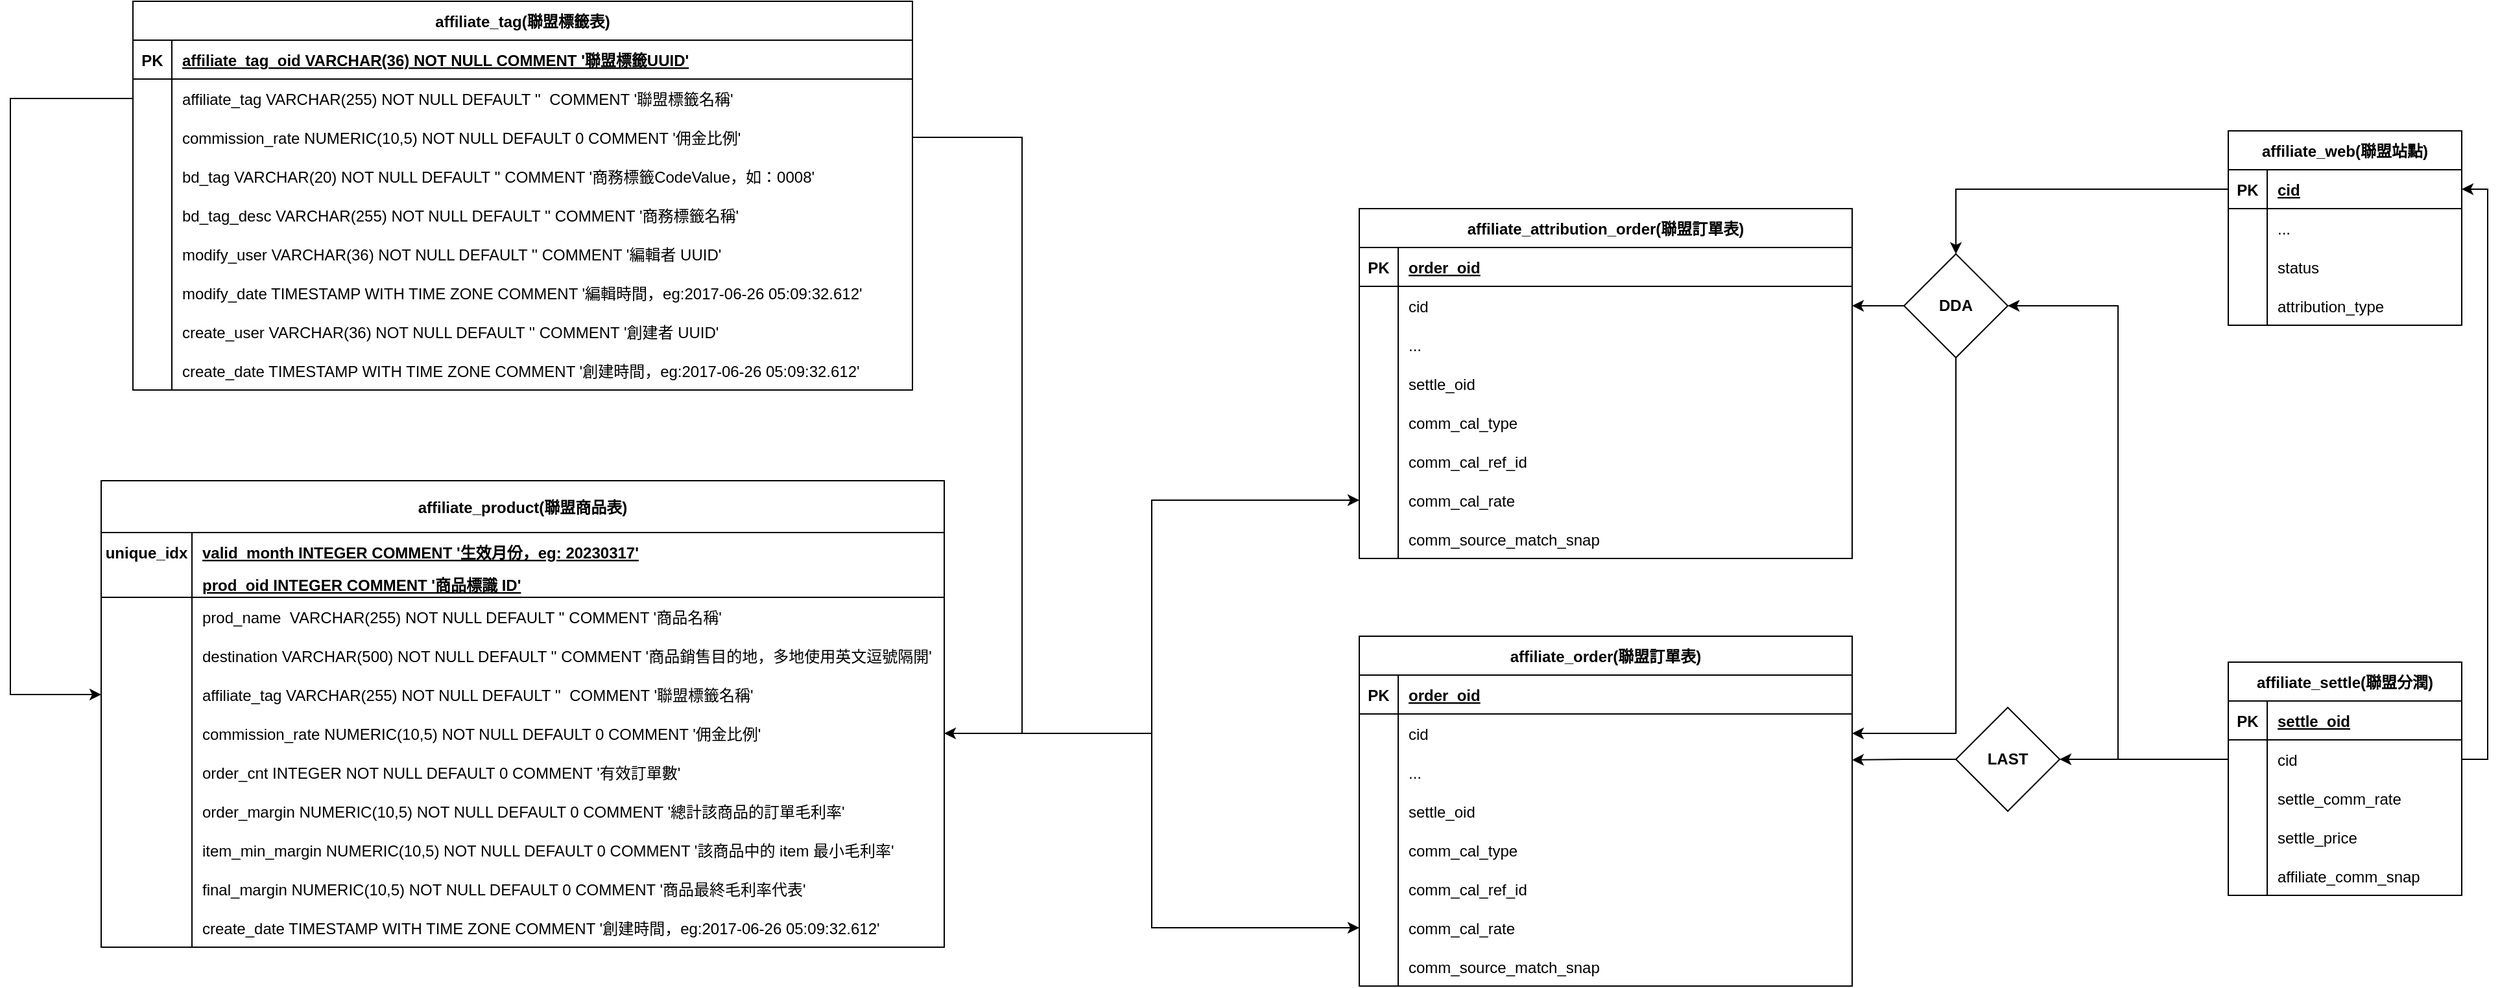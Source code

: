 <mxfile version="20.8.16" type="github">
  <diagram id="R2lEEEUBdFMjLlhIrx00" name="Page-1">
    <mxGraphModel dx="1717" dy="2480" grid="1" gridSize="10" guides="1" tooltips="1" connect="1" arrows="1" fold="1" page="1" pageScale="1" pageWidth="850" pageHeight="1100" math="0" shadow="0" extFonts="Permanent Marker^https://fonts.googleapis.com/css?family=Permanent+Marker">
      <root>
        <mxCell id="0" />
        <mxCell id="1" parent="0" />
        <mxCell id="WJ0qPZ8VlOcd7IL-W5qs-34" value="affiliate_tag(聯盟標籤表)" style="shape=table;startSize=30;container=1;collapsible=1;childLayout=tableLayout;fixedRows=1;rowLines=0;fontStyle=1;align=center;resizeLast=1;" vertex="1" parent="1">
          <mxGeometry x="1044.5" y="-1010" width="601" height="300" as="geometry" />
        </mxCell>
        <mxCell id="WJ0qPZ8VlOcd7IL-W5qs-35" value="" style="shape=tableRow;horizontal=0;startSize=0;swimlaneHead=0;swimlaneBody=0;fillColor=none;collapsible=0;dropTarget=0;points=[[0,0.5],[1,0.5]];portConstraint=eastwest;top=0;left=0;right=0;bottom=1;" vertex="1" parent="WJ0qPZ8VlOcd7IL-W5qs-34">
          <mxGeometry y="30" width="601" height="30" as="geometry" />
        </mxCell>
        <mxCell id="WJ0qPZ8VlOcd7IL-W5qs-36" value="PK" style="shape=partialRectangle;connectable=0;fillColor=none;top=0;left=0;bottom=0;right=0;fontStyle=1;overflow=hidden;" vertex="1" parent="WJ0qPZ8VlOcd7IL-W5qs-35">
          <mxGeometry width="30" height="30" as="geometry">
            <mxRectangle width="30" height="30" as="alternateBounds" />
          </mxGeometry>
        </mxCell>
        <mxCell id="WJ0qPZ8VlOcd7IL-W5qs-37" value="affiliate_tag_oid VARCHAR(36) NOT NULL COMMENT &#39;聯盟標籤UUID&#39;" style="shape=partialRectangle;connectable=0;fillColor=none;top=0;left=0;bottom=0;right=0;align=left;spacingLeft=6;fontStyle=5;overflow=hidden;" vertex="1" parent="WJ0qPZ8VlOcd7IL-W5qs-35">
          <mxGeometry x="30" width="571" height="30" as="geometry">
            <mxRectangle width="571" height="30" as="alternateBounds" />
          </mxGeometry>
        </mxCell>
        <mxCell id="WJ0qPZ8VlOcd7IL-W5qs-38" value="" style="shape=tableRow;horizontal=0;startSize=0;swimlaneHead=0;swimlaneBody=0;fillColor=none;collapsible=0;dropTarget=0;points=[[0,0.5],[1,0.5]];portConstraint=eastwest;top=0;left=0;right=0;bottom=0;" vertex="1" parent="WJ0qPZ8VlOcd7IL-W5qs-34">
          <mxGeometry y="60" width="601" height="30" as="geometry" />
        </mxCell>
        <mxCell id="WJ0qPZ8VlOcd7IL-W5qs-39" value="" style="shape=partialRectangle;connectable=0;fillColor=none;top=0;left=0;bottom=0;right=0;editable=1;overflow=hidden;" vertex="1" parent="WJ0qPZ8VlOcd7IL-W5qs-38">
          <mxGeometry width="30" height="30" as="geometry">
            <mxRectangle width="30" height="30" as="alternateBounds" />
          </mxGeometry>
        </mxCell>
        <mxCell id="WJ0qPZ8VlOcd7IL-W5qs-40" value="affiliate_tag VARCHAR(255) NOT NULL DEFAULT &#39;&#39;  COMMENT &#39;聯盟標籤名稱&#39;" style="shape=partialRectangle;connectable=0;fillColor=none;top=0;left=0;bottom=0;right=0;align=left;spacingLeft=6;overflow=hidden;" vertex="1" parent="WJ0qPZ8VlOcd7IL-W5qs-38">
          <mxGeometry x="30" width="571" height="30" as="geometry">
            <mxRectangle width="571" height="30" as="alternateBounds" />
          </mxGeometry>
        </mxCell>
        <mxCell id="WJ0qPZ8VlOcd7IL-W5qs-57" value="" style="shape=tableRow;horizontal=0;startSize=0;swimlaneHead=0;swimlaneBody=0;fillColor=none;collapsible=0;dropTarget=0;points=[[0,0.5],[1,0.5]];portConstraint=eastwest;top=0;left=0;right=0;bottom=0;" vertex="1" parent="WJ0qPZ8VlOcd7IL-W5qs-34">
          <mxGeometry y="90" width="601" height="30" as="geometry" />
        </mxCell>
        <mxCell id="WJ0qPZ8VlOcd7IL-W5qs-58" value="" style="shape=partialRectangle;connectable=0;fillColor=none;top=0;left=0;bottom=0;right=0;editable=1;overflow=hidden;" vertex="1" parent="WJ0qPZ8VlOcd7IL-W5qs-57">
          <mxGeometry width="30" height="30" as="geometry">
            <mxRectangle width="30" height="30" as="alternateBounds" />
          </mxGeometry>
        </mxCell>
        <mxCell id="WJ0qPZ8VlOcd7IL-W5qs-59" value="commission_rate NUMERIC(10,5) NOT NULL DEFAULT 0 COMMENT &#39;佣金比例&#39;" style="shape=partialRectangle;connectable=0;fillColor=none;top=0;left=0;bottom=0;right=0;align=left;spacingLeft=6;overflow=hidden;" vertex="1" parent="WJ0qPZ8VlOcd7IL-W5qs-57">
          <mxGeometry x="30" width="571" height="30" as="geometry">
            <mxRectangle width="571" height="30" as="alternateBounds" />
          </mxGeometry>
        </mxCell>
        <mxCell id="WJ0qPZ8VlOcd7IL-W5qs-41" value="" style="shape=tableRow;horizontal=0;startSize=0;swimlaneHead=0;swimlaneBody=0;fillColor=none;collapsible=0;dropTarget=0;points=[[0,0.5],[1,0.5]];portConstraint=eastwest;top=0;left=0;right=0;bottom=0;" vertex="1" parent="WJ0qPZ8VlOcd7IL-W5qs-34">
          <mxGeometry y="120" width="601" height="30" as="geometry" />
        </mxCell>
        <mxCell id="WJ0qPZ8VlOcd7IL-W5qs-42" value="" style="shape=partialRectangle;connectable=0;fillColor=none;top=0;left=0;bottom=0;right=0;editable=1;overflow=hidden;" vertex="1" parent="WJ0qPZ8VlOcd7IL-W5qs-41">
          <mxGeometry width="30" height="30" as="geometry">
            <mxRectangle width="30" height="30" as="alternateBounds" />
          </mxGeometry>
        </mxCell>
        <mxCell id="WJ0qPZ8VlOcd7IL-W5qs-43" value="bd_tag VARCHAR(20) NOT NULL DEFAULT &#39;&#39; COMMENT &#39;商務標籤CodeValue，如：0008&#39;" style="shape=partialRectangle;connectable=0;fillColor=none;top=0;left=0;bottom=0;right=0;align=left;spacingLeft=6;overflow=hidden;" vertex="1" parent="WJ0qPZ8VlOcd7IL-W5qs-41">
          <mxGeometry x="30" width="571" height="30" as="geometry">
            <mxRectangle width="571" height="30" as="alternateBounds" />
          </mxGeometry>
        </mxCell>
        <mxCell id="WJ0qPZ8VlOcd7IL-W5qs-54" value="" style="shape=tableRow;horizontal=0;startSize=0;swimlaneHead=0;swimlaneBody=0;fillColor=none;collapsible=0;dropTarget=0;points=[[0,0.5],[1,0.5]];portConstraint=eastwest;top=0;left=0;right=0;bottom=0;" vertex="1" parent="WJ0qPZ8VlOcd7IL-W5qs-34">
          <mxGeometry y="150" width="601" height="30" as="geometry" />
        </mxCell>
        <mxCell id="WJ0qPZ8VlOcd7IL-W5qs-55" value="" style="shape=partialRectangle;connectable=0;fillColor=none;top=0;left=0;bottom=0;right=0;editable=1;overflow=hidden;" vertex="1" parent="WJ0qPZ8VlOcd7IL-W5qs-54">
          <mxGeometry width="30" height="30" as="geometry">
            <mxRectangle width="30" height="30" as="alternateBounds" />
          </mxGeometry>
        </mxCell>
        <mxCell id="WJ0qPZ8VlOcd7IL-W5qs-56" value="bd_tag_desc VARCHAR(255) NOT NULL DEFAULT &#39;&#39; COMMENT &#39;商務標籤名稱&#39;" style="shape=partialRectangle;connectable=0;fillColor=none;top=0;left=0;bottom=0;right=0;align=left;spacingLeft=6;overflow=hidden;" vertex="1" parent="WJ0qPZ8VlOcd7IL-W5qs-54">
          <mxGeometry x="30" width="571" height="30" as="geometry">
            <mxRectangle width="571" height="30" as="alternateBounds" />
          </mxGeometry>
        </mxCell>
        <mxCell id="WJ0qPZ8VlOcd7IL-W5qs-60" value="" style="shape=tableRow;horizontal=0;startSize=0;swimlaneHead=0;swimlaneBody=0;fillColor=none;collapsible=0;dropTarget=0;points=[[0,0.5],[1,0.5]];portConstraint=eastwest;top=0;left=0;right=0;bottom=0;" vertex="1" parent="WJ0qPZ8VlOcd7IL-W5qs-34">
          <mxGeometry y="180" width="601" height="30" as="geometry" />
        </mxCell>
        <mxCell id="WJ0qPZ8VlOcd7IL-W5qs-61" value="" style="shape=partialRectangle;connectable=0;fillColor=none;top=0;left=0;bottom=0;right=0;editable=1;overflow=hidden;" vertex="1" parent="WJ0qPZ8VlOcd7IL-W5qs-60">
          <mxGeometry width="30" height="30" as="geometry">
            <mxRectangle width="30" height="30" as="alternateBounds" />
          </mxGeometry>
        </mxCell>
        <mxCell id="WJ0qPZ8VlOcd7IL-W5qs-62" value="modify_user VARCHAR(36) NOT NULL DEFAULT &#39;&#39; COMMENT &#39;編輯者 UUID&#39;" style="shape=partialRectangle;connectable=0;fillColor=none;top=0;left=0;bottom=0;right=0;align=left;spacingLeft=6;overflow=hidden;" vertex="1" parent="WJ0qPZ8VlOcd7IL-W5qs-60">
          <mxGeometry x="30" width="571" height="30" as="geometry">
            <mxRectangle width="571" height="30" as="alternateBounds" />
          </mxGeometry>
        </mxCell>
        <mxCell id="WJ0qPZ8VlOcd7IL-W5qs-66" value="" style="shape=tableRow;horizontal=0;startSize=0;swimlaneHead=0;swimlaneBody=0;fillColor=none;collapsible=0;dropTarget=0;points=[[0,0.5],[1,0.5]];portConstraint=eastwest;top=0;left=0;right=0;bottom=0;" vertex="1" parent="WJ0qPZ8VlOcd7IL-W5qs-34">
          <mxGeometry y="210" width="601" height="30" as="geometry" />
        </mxCell>
        <mxCell id="WJ0qPZ8VlOcd7IL-W5qs-67" value="" style="shape=partialRectangle;connectable=0;fillColor=none;top=0;left=0;bottom=0;right=0;editable=1;overflow=hidden;" vertex="1" parent="WJ0qPZ8VlOcd7IL-W5qs-66">
          <mxGeometry width="30" height="30" as="geometry">
            <mxRectangle width="30" height="30" as="alternateBounds" />
          </mxGeometry>
        </mxCell>
        <mxCell id="WJ0qPZ8VlOcd7IL-W5qs-68" value="modify_date TIMESTAMP WITH TIME ZONE COMMENT &#39;編輯時間，eg:2017-06-26 05:09:32.612&#39;" style="shape=partialRectangle;connectable=0;fillColor=none;top=0;left=0;bottom=0;right=0;align=left;spacingLeft=6;overflow=hidden;" vertex="1" parent="WJ0qPZ8VlOcd7IL-W5qs-66">
          <mxGeometry x="30" width="571" height="30" as="geometry">
            <mxRectangle width="571" height="30" as="alternateBounds" />
          </mxGeometry>
        </mxCell>
        <mxCell id="WJ0qPZ8VlOcd7IL-W5qs-63" value="" style="shape=tableRow;horizontal=0;startSize=0;swimlaneHead=0;swimlaneBody=0;fillColor=none;collapsible=0;dropTarget=0;points=[[0,0.5],[1,0.5]];portConstraint=eastwest;top=0;left=0;right=0;bottom=0;" vertex="1" parent="WJ0qPZ8VlOcd7IL-W5qs-34">
          <mxGeometry y="240" width="601" height="30" as="geometry" />
        </mxCell>
        <mxCell id="WJ0qPZ8VlOcd7IL-W5qs-64" value="" style="shape=partialRectangle;connectable=0;fillColor=none;top=0;left=0;bottom=0;right=0;editable=1;overflow=hidden;" vertex="1" parent="WJ0qPZ8VlOcd7IL-W5qs-63">
          <mxGeometry width="30" height="30" as="geometry">
            <mxRectangle width="30" height="30" as="alternateBounds" />
          </mxGeometry>
        </mxCell>
        <mxCell id="WJ0qPZ8VlOcd7IL-W5qs-65" value="create_user VARCHAR(36) NOT NULL DEFAULT &#39;&#39; COMMENT &#39;創建者 UUID&#39;" style="shape=partialRectangle;connectable=0;fillColor=none;top=0;left=0;bottom=0;right=0;align=left;spacingLeft=6;overflow=hidden;" vertex="1" parent="WJ0qPZ8VlOcd7IL-W5qs-63">
          <mxGeometry x="30" width="571" height="30" as="geometry">
            <mxRectangle width="571" height="30" as="alternateBounds" />
          </mxGeometry>
        </mxCell>
        <mxCell id="WJ0qPZ8VlOcd7IL-W5qs-44" value="" style="shape=tableRow;horizontal=0;startSize=0;swimlaneHead=0;swimlaneBody=0;fillColor=none;collapsible=0;dropTarget=0;points=[[0,0.5],[1,0.5]];portConstraint=eastwest;top=0;left=0;right=0;bottom=0;" vertex="1" parent="WJ0qPZ8VlOcd7IL-W5qs-34">
          <mxGeometry y="270" width="601" height="30" as="geometry" />
        </mxCell>
        <mxCell id="WJ0qPZ8VlOcd7IL-W5qs-45" value="" style="shape=partialRectangle;connectable=0;fillColor=none;top=0;left=0;bottom=0;right=0;editable=1;overflow=hidden;" vertex="1" parent="WJ0qPZ8VlOcd7IL-W5qs-44">
          <mxGeometry width="30" height="30" as="geometry">
            <mxRectangle width="30" height="30" as="alternateBounds" />
          </mxGeometry>
        </mxCell>
        <mxCell id="WJ0qPZ8VlOcd7IL-W5qs-46" value="create_date TIMESTAMP WITH TIME ZONE COMMENT &#39;創建時間，eg:2017-06-26 05:09:32.612&#39;" style="shape=partialRectangle;connectable=0;fillColor=none;top=0;left=0;bottom=0;right=0;align=left;spacingLeft=6;overflow=hidden;" vertex="1" parent="WJ0qPZ8VlOcd7IL-W5qs-44">
          <mxGeometry x="30" width="571" height="30" as="geometry">
            <mxRectangle width="571" height="30" as="alternateBounds" />
          </mxGeometry>
        </mxCell>
        <mxCell id="WJ0qPZ8VlOcd7IL-W5qs-72" value="affiliate_product(聯盟商品表)" style="shape=table;startSize=40;container=1;collapsible=1;childLayout=tableLayout;fixedRows=1;rowLines=0;fontStyle=1;align=center;resizeLast=1;" vertex="1" parent="1">
          <mxGeometry x="1020" y="-640" width="650.0" height="360" as="geometry" />
        </mxCell>
        <mxCell id="WJ0qPZ8VlOcd7IL-W5qs-73" value="" style="shape=tableRow;horizontal=0;startSize=0;swimlaneHead=0;swimlaneBody=0;fillColor=none;collapsible=0;dropTarget=0;points=[[0,0.5],[1,0.5]];portConstraint=eastwest;top=0;left=0;right=0;bottom=0;" vertex="1" parent="WJ0qPZ8VlOcd7IL-W5qs-72">
          <mxGeometry y="40" width="650.0" height="30" as="geometry" />
        </mxCell>
        <mxCell id="WJ0qPZ8VlOcd7IL-W5qs-74" value="unique_idx" style="shape=partialRectangle;connectable=0;fillColor=none;top=0;left=0;bottom=0;right=0;fontStyle=1;overflow=hidden;" vertex="1" parent="WJ0qPZ8VlOcd7IL-W5qs-73">
          <mxGeometry width="70.0" height="30" as="geometry">
            <mxRectangle width="70.0" height="30" as="alternateBounds" />
          </mxGeometry>
        </mxCell>
        <mxCell id="WJ0qPZ8VlOcd7IL-W5qs-75" value="valid_month INTEGER COMMENT &#39;生效月份，eg: 20230317&#39;" style="shape=partialRectangle;connectable=0;fillColor=none;top=0;left=0;bottom=0;right=0;align=left;spacingLeft=6;fontStyle=5;overflow=hidden;" vertex="1" parent="WJ0qPZ8VlOcd7IL-W5qs-73">
          <mxGeometry x="70.0" width="580" height="30" as="geometry">
            <mxRectangle width="580" height="30" as="alternateBounds" />
          </mxGeometry>
        </mxCell>
        <mxCell id="WJ0qPZ8VlOcd7IL-W5qs-76" value="" style="shape=tableRow;horizontal=0;startSize=0;swimlaneHead=0;swimlaneBody=0;fillColor=none;collapsible=0;dropTarget=0;points=[[0,0.5],[1,0.5]];portConstraint=eastwest;top=0;left=0;right=0;bottom=1;" vertex="1" parent="WJ0qPZ8VlOcd7IL-W5qs-72">
          <mxGeometry y="70" width="650.0" height="20" as="geometry" />
        </mxCell>
        <mxCell id="WJ0qPZ8VlOcd7IL-W5qs-77" value="" style="shape=partialRectangle;connectable=0;fillColor=none;top=0;left=0;bottom=0;right=0;fontStyle=1;overflow=hidden;" vertex="1" parent="WJ0qPZ8VlOcd7IL-W5qs-76">
          <mxGeometry width="70.0" height="20" as="geometry">
            <mxRectangle width="70.0" height="20" as="alternateBounds" />
          </mxGeometry>
        </mxCell>
        <mxCell id="WJ0qPZ8VlOcd7IL-W5qs-78" value="prod_oid INTEGER COMMENT &#39;商品標識 ID&#39;" style="shape=partialRectangle;connectable=0;fillColor=none;top=0;left=0;bottom=0;right=0;align=left;spacingLeft=6;fontStyle=5;overflow=hidden;" vertex="1" parent="WJ0qPZ8VlOcd7IL-W5qs-76">
          <mxGeometry x="70.0" width="580" height="20" as="geometry">
            <mxRectangle width="580" height="20" as="alternateBounds" />
          </mxGeometry>
        </mxCell>
        <mxCell id="WJ0qPZ8VlOcd7IL-W5qs-79" value="" style="shape=tableRow;horizontal=0;startSize=0;swimlaneHead=0;swimlaneBody=0;fillColor=none;collapsible=0;dropTarget=0;points=[[0,0.5],[1,0.5]];portConstraint=eastwest;top=0;left=0;right=0;bottom=0;" vertex="1" parent="WJ0qPZ8VlOcd7IL-W5qs-72">
          <mxGeometry y="90" width="650.0" height="30" as="geometry" />
        </mxCell>
        <mxCell id="WJ0qPZ8VlOcd7IL-W5qs-80" value="" style="shape=partialRectangle;connectable=0;fillColor=none;top=0;left=0;bottom=0;right=0;editable=1;overflow=hidden;" vertex="1" parent="WJ0qPZ8VlOcd7IL-W5qs-79">
          <mxGeometry width="70.0" height="30" as="geometry">
            <mxRectangle width="70.0" height="30" as="alternateBounds" />
          </mxGeometry>
        </mxCell>
        <mxCell id="WJ0qPZ8VlOcd7IL-W5qs-81" value="prod_name  VARCHAR(255) NOT NULL DEFAULT &#39;&#39; COMMENT &#39;商品名稱&#39;" style="shape=partialRectangle;connectable=0;fillColor=none;top=0;left=0;bottom=0;right=0;align=left;spacingLeft=6;overflow=hidden;" vertex="1" parent="WJ0qPZ8VlOcd7IL-W5qs-79">
          <mxGeometry x="70.0" width="580" height="30" as="geometry">
            <mxRectangle width="580" height="30" as="alternateBounds" />
          </mxGeometry>
        </mxCell>
        <mxCell id="WJ0qPZ8VlOcd7IL-W5qs-82" value="" style="shape=tableRow;horizontal=0;startSize=0;swimlaneHead=0;swimlaneBody=0;fillColor=none;collapsible=0;dropTarget=0;points=[[0,0.5],[1,0.5]];portConstraint=eastwest;top=0;left=0;right=0;bottom=0;" vertex="1" parent="WJ0qPZ8VlOcd7IL-W5qs-72">
          <mxGeometry y="120" width="650.0" height="30" as="geometry" />
        </mxCell>
        <mxCell id="WJ0qPZ8VlOcd7IL-W5qs-83" value="" style="shape=partialRectangle;connectable=0;fillColor=none;top=0;left=0;bottom=0;right=0;editable=1;overflow=hidden;" vertex="1" parent="WJ0qPZ8VlOcd7IL-W5qs-82">
          <mxGeometry width="70.0" height="30" as="geometry">
            <mxRectangle width="70.0" height="30" as="alternateBounds" />
          </mxGeometry>
        </mxCell>
        <mxCell id="WJ0qPZ8VlOcd7IL-W5qs-84" value="destination VARCHAR(500) NOT NULL DEFAULT &#39;&#39; COMMENT &#39;商品銷售目的地，多地使用英文逗號隔開&#39;" style="shape=partialRectangle;connectable=0;fillColor=none;top=0;left=0;bottom=0;right=0;align=left;spacingLeft=6;overflow=hidden;" vertex="1" parent="WJ0qPZ8VlOcd7IL-W5qs-82">
          <mxGeometry x="70.0" width="580" height="30" as="geometry">
            <mxRectangle width="580" height="30" as="alternateBounds" />
          </mxGeometry>
        </mxCell>
        <mxCell id="WJ0qPZ8VlOcd7IL-W5qs-85" value="" style="shape=tableRow;horizontal=0;startSize=0;swimlaneHead=0;swimlaneBody=0;fillColor=none;collapsible=0;dropTarget=0;points=[[0,0.5],[1,0.5]];portConstraint=eastwest;top=0;left=0;right=0;bottom=0;" vertex="1" parent="WJ0qPZ8VlOcd7IL-W5qs-72">
          <mxGeometry y="150" width="650.0" height="30" as="geometry" />
        </mxCell>
        <mxCell id="WJ0qPZ8VlOcd7IL-W5qs-86" value="" style="shape=partialRectangle;connectable=0;fillColor=none;top=0;left=0;bottom=0;right=0;editable=1;overflow=hidden;" vertex="1" parent="WJ0qPZ8VlOcd7IL-W5qs-85">
          <mxGeometry width="70.0" height="30" as="geometry">
            <mxRectangle width="70.0" height="30" as="alternateBounds" />
          </mxGeometry>
        </mxCell>
        <mxCell id="WJ0qPZ8VlOcd7IL-W5qs-87" value="affiliate_tag VARCHAR(255) NOT NULL DEFAULT &#39;&#39;  COMMENT &#39;聯盟標籤名稱&#39;" style="shape=partialRectangle;connectable=0;fillColor=none;top=0;left=0;bottom=0;right=0;align=left;spacingLeft=6;overflow=hidden;" vertex="1" parent="WJ0qPZ8VlOcd7IL-W5qs-85">
          <mxGeometry x="70.0" width="580" height="30" as="geometry">
            <mxRectangle width="580" height="30" as="alternateBounds" />
          </mxGeometry>
        </mxCell>
        <mxCell id="WJ0qPZ8VlOcd7IL-W5qs-91" value="" style="shape=tableRow;horizontal=0;startSize=0;swimlaneHead=0;swimlaneBody=0;fillColor=none;collapsible=0;dropTarget=0;points=[[0,0.5],[1,0.5]];portConstraint=eastwest;top=0;left=0;right=0;bottom=0;" vertex="1" parent="WJ0qPZ8VlOcd7IL-W5qs-72">
          <mxGeometry y="180" width="650.0" height="30" as="geometry" />
        </mxCell>
        <mxCell id="WJ0qPZ8VlOcd7IL-W5qs-92" value="" style="shape=partialRectangle;connectable=0;fillColor=none;top=0;left=0;bottom=0;right=0;editable=1;overflow=hidden;" vertex="1" parent="WJ0qPZ8VlOcd7IL-W5qs-91">
          <mxGeometry width="70.0" height="30" as="geometry">
            <mxRectangle width="70.0" height="30" as="alternateBounds" />
          </mxGeometry>
        </mxCell>
        <mxCell id="WJ0qPZ8VlOcd7IL-W5qs-93" value="commission_rate NUMERIC(10,5) NOT NULL DEFAULT 0 COMMENT &#39;佣金比例&#39;" style="shape=partialRectangle;connectable=0;fillColor=none;top=0;left=0;bottom=0;right=0;align=left;spacingLeft=6;overflow=hidden;" vertex="1" parent="WJ0qPZ8VlOcd7IL-W5qs-91">
          <mxGeometry x="70.0" width="580" height="30" as="geometry">
            <mxRectangle width="580" height="30" as="alternateBounds" />
          </mxGeometry>
        </mxCell>
        <mxCell id="WJ0qPZ8VlOcd7IL-W5qs-97" value="" style="shape=tableRow;horizontal=0;startSize=0;swimlaneHead=0;swimlaneBody=0;fillColor=none;collapsible=0;dropTarget=0;points=[[0,0.5],[1,0.5]];portConstraint=eastwest;top=0;left=0;right=0;bottom=0;" vertex="1" parent="WJ0qPZ8VlOcd7IL-W5qs-72">
          <mxGeometry y="210" width="650.0" height="30" as="geometry" />
        </mxCell>
        <mxCell id="WJ0qPZ8VlOcd7IL-W5qs-98" value="" style="shape=partialRectangle;connectable=0;fillColor=none;top=0;left=0;bottom=0;right=0;editable=1;overflow=hidden;" vertex="1" parent="WJ0qPZ8VlOcd7IL-W5qs-97">
          <mxGeometry width="70.0" height="30" as="geometry">
            <mxRectangle width="70.0" height="30" as="alternateBounds" />
          </mxGeometry>
        </mxCell>
        <mxCell id="WJ0qPZ8VlOcd7IL-W5qs-99" value="order_cnt INTEGER NOT NULL DEFAULT 0 COMMENT &#39;有效訂單數&#39;" style="shape=partialRectangle;connectable=0;fillColor=none;top=0;left=0;bottom=0;right=0;align=left;spacingLeft=6;overflow=hidden;" vertex="1" parent="WJ0qPZ8VlOcd7IL-W5qs-97">
          <mxGeometry x="70.0" width="580" height="30" as="geometry">
            <mxRectangle width="580" height="30" as="alternateBounds" />
          </mxGeometry>
        </mxCell>
        <mxCell id="WJ0qPZ8VlOcd7IL-W5qs-100" value="" style="shape=tableRow;horizontal=0;startSize=0;swimlaneHead=0;swimlaneBody=0;fillColor=none;collapsible=0;dropTarget=0;points=[[0,0.5],[1,0.5]];portConstraint=eastwest;top=0;left=0;right=0;bottom=0;" vertex="1" parent="WJ0qPZ8VlOcd7IL-W5qs-72">
          <mxGeometry y="240" width="650.0" height="30" as="geometry" />
        </mxCell>
        <mxCell id="WJ0qPZ8VlOcd7IL-W5qs-101" value="" style="shape=partialRectangle;connectable=0;fillColor=none;top=0;left=0;bottom=0;right=0;editable=1;overflow=hidden;" vertex="1" parent="WJ0qPZ8VlOcd7IL-W5qs-100">
          <mxGeometry width="70.0" height="30" as="geometry">
            <mxRectangle width="70.0" height="30" as="alternateBounds" />
          </mxGeometry>
        </mxCell>
        <mxCell id="WJ0qPZ8VlOcd7IL-W5qs-102" value="order_margin NUMERIC(10,5) NOT NULL DEFAULT 0 COMMENT &#39;總計該商品的訂單毛利率&#39;" style="shape=partialRectangle;connectable=0;fillColor=none;top=0;left=0;bottom=0;right=0;align=left;spacingLeft=6;overflow=hidden;" vertex="1" parent="WJ0qPZ8VlOcd7IL-W5qs-100">
          <mxGeometry x="70.0" width="580" height="30" as="geometry">
            <mxRectangle width="580" height="30" as="alternateBounds" />
          </mxGeometry>
        </mxCell>
        <mxCell id="WJ0qPZ8VlOcd7IL-W5qs-88" value="" style="shape=tableRow;horizontal=0;startSize=0;swimlaneHead=0;swimlaneBody=0;fillColor=none;collapsible=0;dropTarget=0;points=[[0,0.5],[1,0.5]];portConstraint=eastwest;top=0;left=0;right=0;bottom=0;" vertex="1" parent="WJ0qPZ8VlOcd7IL-W5qs-72">
          <mxGeometry y="270" width="650.0" height="30" as="geometry" />
        </mxCell>
        <mxCell id="WJ0qPZ8VlOcd7IL-W5qs-89" value="" style="shape=partialRectangle;connectable=0;fillColor=none;top=0;left=0;bottom=0;right=0;editable=1;overflow=hidden;" vertex="1" parent="WJ0qPZ8VlOcd7IL-W5qs-88">
          <mxGeometry width="70.0" height="30" as="geometry">
            <mxRectangle width="70.0" height="30" as="alternateBounds" />
          </mxGeometry>
        </mxCell>
        <mxCell id="WJ0qPZ8VlOcd7IL-W5qs-90" value="item_min_margin NUMERIC(10,5) NOT NULL DEFAULT 0 COMMENT &#39;該商品中的 item 最小毛利率&#39;" style="shape=partialRectangle;connectable=0;fillColor=none;top=0;left=0;bottom=0;right=0;align=left;spacingLeft=6;overflow=hidden;" vertex="1" parent="WJ0qPZ8VlOcd7IL-W5qs-88">
          <mxGeometry x="70.0" width="580" height="30" as="geometry">
            <mxRectangle width="580" height="30" as="alternateBounds" />
          </mxGeometry>
        </mxCell>
        <mxCell id="WJ0qPZ8VlOcd7IL-W5qs-103" value="" style="shape=tableRow;horizontal=0;startSize=0;swimlaneHead=0;swimlaneBody=0;fillColor=none;collapsible=0;dropTarget=0;points=[[0,0.5],[1,0.5]];portConstraint=eastwest;top=0;left=0;right=0;bottom=0;" vertex="1" parent="WJ0qPZ8VlOcd7IL-W5qs-72">
          <mxGeometry y="300" width="650.0" height="30" as="geometry" />
        </mxCell>
        <mxCell id="WJ0qPZ8VlOcd7IL-W5qs-104" value="" style="shape=partialRectangle;connectable=0;fillColor=none;top=0;left=0;bottom=0;right=0;editable=1;overflow=hidden;" vertex="1" parent="WJ0qPZ8VlOcd7IL-W5qs-103">
          <mxGeometry width="70.0" height="30" as="geometry">
            <mxRectangle width="70.0" height="30" as="alternateBounds" />
          </mxGeometry>
        </mxCell>
        <mxCell id="WJ0qPZ8VlOcd7IL-W5qs-105" value="final_margin NUMERIC(10,5) NOT NULL DEFAULT 0 COMMENT &#39;商品最終毛利率代表&#39;" style="shape=partialRectangle;connectable=0;fillColor=none;top=0;left=0;bottom=0;right=0;align=left;spacingLeft=6;overflow=hidden;" vertex="1" parent="WJ0qPZ8VlOcd7IL-W5qs-103">
          <mxGeometry x="70.0" width="580" height="30" as="geometry">
            <mxRectangle width="580" height="30" as="alternateBounds" />
          </mxGeometry>
        </mxCell>
        <mxCell id="WJ0qPZ8VlOcd7IL-W5qs-94" value="" style="shape=tableRow;horizontal=0;startSize=0;swimlaneHead=0;swimlaneBody=0;fillColor=none;collapsible=0;dropTarget=0;points=[[0,0.5],[1,0.5]];portConstraint=eastwest;top=0;left=0;right=0;bottom=0;" vertex="1" parent="WJ0qPZ8VlOcd7IL-W5qs-72">
          <mxGeometry y="330" width="650.0" height="30" as="geometry" />
        </mxCell>
        <mxCell id="WJ0qPZ8VlOcd7IL-W5qs-95" value="" style="shape=partialRectangle;connectable=0;fillColor=none;top=0;left=0;bottom=0;right=0;editable=1;overflow=hidden;" vertex="1" parent="WJ0qPZ8VlOcd7IL-W5qs-94">
          <mxGeometry width="70.0" height="30" as="geometry">
            <mxRectangle width="70.0" height="30" as="alternateBounds" />
          </mxGeometry>
        </mxCell>
        <mxCell id="WJ0qPZ8VlOcd7IL-W5qs-96" value="create_date TIMESTAMP WITH TIME ZONE COMMENT &#39;創建時間，eg:2017-06-26 05:09:32.612&#39;" style="shape=partialRectangle;connectable=0;fillColor=none;top=0;left=0;bottom=0;right=0;align=left;spacingLeft=6;overflow=hidden;" vertex="1" parent="WJ0qPZ8VlOcd7IL-W5qs-94">
          <mxGeometry x="70.0" width="580" height="30" as="geometry">
            <mxRectangle width="580" height="30" as="alternateBounds" />
          </mxGeometry>
        </mxCell>
        <mxCell id="WJ0qPZ8VlOcd7IL-W5qs-108" value="affiliate_attribution_order(聯盟訂單表)" style="shape=table;startSize=30;container=1;collapsible=1;childLayout=tableLayout;fixedRows=1;rowLines=0;fontStyle=1;align=center;resizeLast=1;" vertex="1" parent="1">
          <mxGeometry x="1990" y="-850" width="380" height="270" as="geometry" />
        </mxCell>
        <mxCell id="WJ0qPZ8VlOcd7IL-W5qs-109" value="" style="shape=tableRow;horizontal=0;startSize=0;swimlaneHead=0;swimlaneBody=0;fillColor=none;collapsible=0;dropTarget=0;points=[[0,0.5],[1,0.5]];portConstraint=eastwest;top=0;left=0;right=0;bottom=1;" vertex="1" parent="WJ0qPZ8VlOcd7IL-W5qs-108">
          <mxGeometry y="30" width="380" height="30" as="geometry" />
        </mxCell>
        <mxCell id="WJ0qPZ8VlOcd7IL-W5qs-110" value="PK" style="shape=partialRectangle;connectable=0;fillColor=none;top=0;left=0;bottom=0;right=0;fontStyle=1;overflow=hidden;" vertex="1" parent="WJ0qPZ8VlOcd7IL-W5qs-109">
          <mxGeometry width="30" height="30" as="geometry">
            <mxRectangle width="30" height="30" as="alternateBounds" />
          </mxGeometry>
        </mxCell>
        <mxCell id="WJ0qPZ8VlOcd7IL-W5qs-111" value="order_oid" style="shape=partialRectangle;connectable=0;fillColor=none;top=0;left=0;bottom=0;right=0;align=left;spacingLeft=6;fontStyle=5;overflow=hidden;" vertex="1" parent="WJ0qPZ8VlOcd7IL-W5qs-109">
          <mxGeometry x="30" width="350" height="30" as="geometry">
            <mxRectangle width="350" height="30" as="alternateBounds" />
          </mxGeometry>
        </mxCell>
        <mxCell id="WJ0qPZ8VlOcd7IL-W5qs-112" value="" style="shape=tableRow;horizontal=0;startSize=0;swimlaneHead=0;swimlaneBody=0;fillColor=none;collapsible=0;dropTarget=0;points=[[0,0.5],[1,0.5]];portConstraint=eastwest;top=0;left=0;right=0;bottom=0;" vertex="1" parent="WJ0qPZ8VlOcd7IL-W5qs-108">
          <mxGeometry y="60" width="380" height="30" as="geometry" />
        </mxCell>
        <mxCell id="WJ0qPZ8VlOcd7IL-W5qs-113" value="" style="shape=partialRectangle;connectable=0;fillColor=none;top=0;left=0;bottom=0;right=0;editable=1;overflow=hidden;" vertex="1" parent="WJ0qPZ8VlOcd7IL-W5qs-112">
          <mxGeometry width="30" height="30" as="geometry">
            <mxRectangle width="30" height="30" as="alternateBounds" />
          </mxGeometry>
        </mxCell>
        <mxCell id="WJ0qPZ8VlOcd7IL-W5qs-114" value="cid" style="shape=partialRectangle;connectable=0;fillColor=none;top=0;left=0;bottom=0;right=0;align=left;spacingLeft=6;overflow=hidden;" vertex="1" parent="WJ0qPZ8VlOcd7IL-W5qs-112">
          <mxGeometry x="30" width="350" height="30" as="geometry">
            <mxRectangle width="350" height="30" as="alternateBounds" />
          </mxGeometry>
        </mxCell>
        <mxCell id="WJ0qPZ8VlOcd7IL-W5qs-115" value="" style="shape=tableRow;horizontal=0;startSize=0;swimlaneHead=0;swimlaneBody=0;fillColor=none;collapsible=0;dropTarget=0;points=[[0,0.5],[1,0.5]];portConstraint=eastwest;top=0;left=0;right=0;bottom=0;" vertex="1" parent="WJ0qPZ8VlOcd7IL-W5qs-108">
          <mxGeometry y="90" width="380" height="30" as="geometry" />
        </mxCell>
        <mxCell id="WJ0qPZ8VlOcd7IL-W5qs-116" value="" style="shape=partialRectangle;connectable=0;fillColor=none;top=0;left=0;bottom=0;right=0;editable=1;overflow=hidden;" vertex="1" parent="WJ0qPZ8VlOcd7IL-W5qs-115">
          <mxGeometry width="30" height="30" as="geometry">
            <mxRectangle width="30" height="30" as="alternateBounds" />
          </mxGeometry>
        </mxCell>
        <mxCell id="WJ0qPZ8VlOcd7IL-W5qs-117" value="..." style="shape=partialRectangle;connectable=0;fillColor=none;top=0;left=0;bottom=0;right=0;align=left;spacingLeft=6;overflow=hidden;" vertex="1" parent="WJ0qPZ8VlOcd7IL-W5qs-115">
          <mxGeometry x="30" width="350" height="30" as="geometry">
            <mxRectangle width="350" height="30" as="alternateBounds" />
          </mxGeometry>
        </mxCell>
        <mxCell id="WJ0qPZ8VlOcd7IL-W5qs-156" value="" style="shape=tableRow;horizontal=0;startSize=0;swimlaneHead=0;swimlaneBody=0;fillColor=none;collapsible=0;dropTarget=0;points=[[0,0.5],[1,0.5]];portConstraint=eastwest;top=0;left=0;right=0;bottom=0;" vertex="1" parent="WJ0qPZ8VlOcd7IL-W5qs-108">
          <mxGeometry y="120" width="380" height="30" as="geometry" />
        </mxCell>
        <mxCell id="WJ0qPZ8VlOcd7IL-W5qs-157" value="" style="shape=partialRectangle;connectable=0;fillColor=none;top=0;left=0;bottom=0;right=0;editable=1;overflow=hidden;" vertex="1" parent="WJ0qPZ8VlOcd7IL-W5qs-156">
          <mxGeometry width="30" height="30" as="geometry">
            <mxRectangle width="30" height="30" as="alternateBounds" />
          </mxGeometry>
        </mxCell>
        <mxCell id="WJ0qPZ8VlOcd7IL-W5qs-158" value="settle_oid" style="shape=partialRectangle;connectable=0;fillColor=none;top=0;left=0;bottom=0;right=0;align=left;spacingLeft=6;overflow=hidden;" vertex="1" parent="WJ0qPZ8VlOcd7IL-W5qs-156">
          <mxGeometry x="30" width="350" height="30" as="geometry">
            <mxRectangle width="350" height="30" as="alternateBounds" />
          </mxGeometry>
        </mxCell>
        <mxCell id="WJ0qPZ8VlOcd7IL-W5qs-121" value="" style="shape=tableRow;horizontal=0;startSize=0;swimlaneHead=0;swimlaneBody=0;fillColor=none;collapsible=0;dropTarget=0;points=[[0,0.5],[1,0.5]];portConstraint=eastwest;top=0;left=0;right=0;bottom=0;" vertex="1" parent="WJ0qPZ8VlOcd7IL-W5qs-108">
          <mxGeometry y="150" width="380" height="30" as="geometry" />
        </mxCell>
        <mxCell id="WJ0qPZ8VlOcd7IL-W5qs-122" value="" style="shape=partialRectangle;connectable=0;fillColor=none;top=0;left=0;bottom=0;right=0;editable=1;overflow=hidden;" vertex="1" parent="WJ0qPZ8VlOcd7IL-W5qs-121">
          <mxGeometry width="30" height="30" as="geometry">
            <mxRectangle width="30" height="30" as="alternateBounds" />
          </mxGeometry>
        </mxCell>
        <mxCell id="WJ0qPZ8VlOcd7IL-W5qs-123" value="comm_cal_type" style="shape=partialRectangle;connectable=0;fillColor=none;top=0;left=0;bottom=0;right=0;align=left;spacingLeft=6;overflow=hidden;" vertex="1" parent="WJ0qPZ8VlOcd7IL-W5qs-121">
          <mxGeometry x="30" width="350" height="30" as="geometry">
            <mxRectangle width="350" height="30" as="alternateBounds" />
          </mxGeometry>
        </mxCell>
        <mxCell id="WJ0qPZ8VlOcd7IL-W5qs-124" value="" style="shape=tableRow;horizontal=0;startSize=0;swimlaneHead=0;swimlaneBody=0;fillColor=none;collapsible=0;dropTarget=0;points=[[0,0.5],[1,0.5]];portConstraint=eastwest;top=0;left=0;right=0;bottom=0;" vertex="1" parent="WJ0qPZ8VlOcd7IL-W5qs-108">
          <mxGeometry y="180" width="380" height="30" as="geometry" />
        </mxCell>
        <mxCell id="WJ0qPZ8VlOcd7IL-W5qs-125" value="" style="shape=partialRectangle;connectable=0;fillColor=none;top=0;left=0;bottom=0;right=0;editable=1;overflow=hidden;" vertex="1" parent="WJ0qPZ8VlOcd7IL-W5qs-124">
          <mxGeometry width="30" height="30" as="geometry">
            <mxRectangle width="30" height="30" as="alternateBounds" />
          </mxGeometry>
        </mxCell>
        <mxCell id="WJ0qPZ8VlOcd7IL-W5qs-126" value="comm_cal_ref_id" style="shape=partialRectangle;connectable=0;fillColor=none;top=0;left=0;bottom=0;right=0;align=left;spacingLeft=6;overflow=hidden;" vertex="1" parent="WJ0qPZ8VlOcd7IL-W5qs-124">
          <mxGeometry x="30" width="350" height="30" as="geometry">
            <mxRectangle width="350" height="30" as="alternateBounds" />
          </mxGeometry>
        </mxCell>
        <mxCell id="WJ0qPZ8VlOcd7IL-W5qs-127" value="" style="shape=tableRow;horizontal=0;startSize=0;swimlaneHead=0;swimlaneBody=0;fillColor=none;collapsible=0;dropTarget=0;points=[[0,0.5],[1,0.5]];portConstraint=eastwest;top=0;left=0;right=0;bottom=0;" vertex="1" parent="WJ0qPZ8VlOcd7IL-W5qs-108">
          <mxGeometry y="210" width="380" height="30" as="geometry" />
        </mxCell>
        <mxCell id="WJ0qPZ8VlOcd7IL-W5qs-128" value="" style="shape=partialRectangle;connectable=0;fillColor=none;top=0;left=0;bottom=0;right=0;editable=1;overflow=hidden;" vertex="1" parent="WJ0qPZ8VlOcd7IL-W5qs-127">
          <mxGeometry width="30" height="30" as="geometry">
            <mxRectangle width="30" height="30" as="alternateBounds" />
          </mxGeometry>
        </mxCell>
        <mxCell id="WJ0qPZ8VlOcd7IL-W5qs-129" value="comm_cal_rate" style="shape=partialRectangle;connectable=0;fillColor=none;top=0;left=0;bottom=0;right=0;align=left;spacingLeft=6;overflow=hidden;" vertex="1" parent="WJ0qPZ8VlOcd7IL-W5qs-127">
          <mxGeometry x="30" width="350" height="30" as="geometry">
            <mxRectangle width="350" height="30" as="alternateBounds" />
          </mxGeometry>
        </mxCell>
        <mxCell id="WJ0qPZ8VlOcd7IL-W5qs-118" value="" style="shape=tableRow;horizontal=0;startSize=0;swimlaneHead=0;swimlaneBody=0;fillColor=none;collapsible=0;dropTarget=0;points=[[0,0.5],[1,0.5]];portConstraint=eastwest;top=0;left=0;right=0;bottom=0;" vertex="1" parent="WJ0qPZ8VlOcd7IL-W5qs-108">
          <mxGeometry y="240" width="380" height="30" as="geometry" />
        </mxCell>
        <mxCell id="WJ0qPZ8VlOcd7IL-W5qs-119" value="" style="shape=partialRectangle;connectable=0;fillColor=none;top=0;left=0;bottom=0;right=0;editable=1;overflow=hidden;" vertex="1" parent="WJ0qPZ8VlOcd7IL-W5qs-118">
          <mxGeometry width="30" height="30" as="geometry">
            <mxRectangle width="30" height="30" as="alternateBounds" />
          </mxGeometry>
        </mxCell>
        <mxCell id="WJ0qPZ8VlOcd7IL-W5qs-120" value="comm_source_match_snap" style="shape=partialRectangle;connectable=0;fillColor=none;top=0;left=0;bottom=0;right=0;align=left;spacingLeft=6;overflow=hidden;" vertex="1" parent="WJ0qPZ8VlOcd7IL-W5qs-118">
          <mxGeometry x="30" width="350" height="30" as="geometry">
            <mxRectangle width="350" height="30" as="alternateBounds" />
          </mxGeometry>
        </mxCell>
        <mxCell id="WJ0qPZ8VlOcd7IL-W5qs-130" value="affiliate_web(聯盟站點)" style="shape=table;startSize=30;container=1;collapsible=1;childLayout=tableLayout;fixedRows=1;rowLines=0;fontStyle=1;align=center;resizeLast=1;" vertex="1" parent="1">
          <mxGeometry x="2660" y="-910" width="180" height="150" as="geometry" />
        </mxCell>
        <mxCell id="WJ0qPZ8VlOcd7IL-W5qs-131" value="" style="shape=tableRow;horizontal=0;startSize=0;swimlaneHead=0;swimlaneBody=0;fillColor=none;collapsible=0;dropTarget=0;points=[[0,0.5],[1,0.5]];portConstraint=eastwest;top=0;left=0;right=0;bottom=1;" vertex="1" parent="WJ0qPZ8VlOcd7IL-W5qs-130">
          <mxGeometry y="30" width="180" height="30" as="geometry" />
        </mxCell>
        <mxCell id="WJ0qPZ8VlOcd7IL-W5qs-132" value="PK" style="shape=partialRectangle;connectable=0;fillColor=none;top=0;left=0;bottom=0;right=0;fontStyle=1;overflow=hidden;" vertex="1" parent="WJ0qPZ8VlOcd7IL-W5qs-131">
          <mxGeometry width="30" height="30" as="geometry">
            <mxRectangle width="30" height="30" as="alternateBounds" />
          </mxGeometry>
        </mxCell>
        <mxCell id="WJ0qPZ8VlOcd7IL-W5qs-133" value="cid" style="shape=partialRectangle;connectable=0;fillColor=none;top=0;left=0;bottom=0;right=0;align=left;spacingLeft=6;fontStyle=5;overflow=hidden;" vertex="1" parent="WJ0qPZ8VlOcd7IL-W5qs-131">
          <mxGeometry x="30" width="150" height="30" as="geometry">
            <mxRectangle width="150" height="30" as="alternateBounds" />
          </mxGeometry>
        </mxCell>
        <mxCell id="WJ0qPZ8VlOcd7IL-W5qs-134" value="" style="shape=tableRow;horizontal=0;startSize=0;swimlaneHead=0;swimlaneBody=0;fillColor=none;collapsible=0;dropTarget=0;points=[[0,0.5],[1,0.5]];portConstraint=eastwest;top=0;left=0;right=0;bottom=0;" vertex="1" parent="WJ0qPZ8VlOcd7IL-W5qs-130">
          <mxGeometry y="60" width="180" height="30" as="geometry" />
        </mxCell>
        <mxCell id="WJ0qPZ8VlOcd7IL-W5qs-135" value="" style="shape=partialRectangle;connectable=0;fillColor=none;top=0;left=0;bottom=0;right=0;editable=1;overflow=hidden;" vertex="1" parent="WJ0qPZ8VlOcd7IL-W5qs-134">
          <mxGeometry width="30" height="30" as="geometry">
            <mxRectangle width="30" height="30" as="alternateBounds" />
          </mxGeometry>
        </mxCell>
        <mxCell id="WJ0qPZ8VlOcd7IL-W5qs-136" value="..." style="shape=partialRectangle;connectable=0;fillColor=none;top=0;left=0;bottom=0;right=0;align=left;spacingLeft=6;overflow=hidden;" vertex="1" parent="WJ0qPZ8VlOcd7IL-W5qs-134">
          <mxGeometry x="30" width="150" height="30" as="geometry">
            <mxRectangle width="150" height="30" as="alternateBounds" />
          </mxGeometry>
        </mxCell>
        <mxCell id="WJ0qPZ8VlOcd7IL-W5qs-140" value="" style="shape=tableRow;horizontal=0;startSize=0;swimlaneHead=0;swimlaneBody=0;fillColor=none;collapsible=0;dropTarget=0;points=[[0,0.5],[1,0.5]];portConstraint=eastwest;top=0;left=0;right=0;bottom=0;" vertex="1" parent="WJ0qPZ8VlOcd7IL-W5qs-130">
          <mxGeometry y="90" width="180" height="30" as="geometry" />
        </mxCell>
        <mxCell id="WJ0qPZ8VlOcd7IL-W5qs-141" value="" style="shape=partialRectangle;connectable=0;fillColor=none;top=0;left=0;bottom=0;right=0;editable=1;overflow=hidden;" vertex="1" parent="WJ0qPZ8VlOcd7IL-W5qs-140">
          <mxGeometry width="30" height="30" as="geometry">
            <mxRectangle width="30" height="30" as="alternateBounds" />
          </mxGeometry>
        </mxCell>
        <mxCell id="WJ0qPZ8VlOcd7IL-W5qs-142" value="status" style="shape=partialRectangle;connectable=0;fillColor=none;top=0;left=0;bottom=0;right=0;align=left;spacingLeft=6;overflow=hidden;" vertex="1" parent="WJ0qPZ8VlOcd7IL-W5qs-140">
          <mxGeometry x="30" width="150" height="30" as="geometry">
            <mxRectangle width="150" height="30" as="alternateBounds" />
          </mxGeometry>
        </mxCell>
        <mxCell id="WJ0qPZ8VlOcd7IL-W5qs-137" value="" style="shape=tableRow;horizontal=0;startSize=0;swimlaneHead=0;swimlaneBody=0;fillColor=none;collapsible=0;dropTarget=0;points=[[0,0.5],[1,0.5]];portConstraint=eastwest;top=0;left=0;right=0;bottom=0;" vertex="1" parent="WJ0qPZ8VlOcd7IL-W5qs-130">
          <mxGeometry y="120" width="180" height="30" as="geometry" />
        </mxCell>
        <mxCell id="WJ0qPZ8VlOcd7IL-W5qs-138" value="" style="shape=partialRectangle;connectable=0;fillColor=none;top=0;left=0;bottom=0;right=0;editable=1;overflow=hidden;" vertex="1" parent="WJ0qPZ8VlOcd7IL-W5qs-137">
          <mxGeometry width="30" height="30" as="geometry">
            <mxRectangle width="30" height="30" as="alternateBounds" />
          </mxGeometry>
        </mxCell>
        <mxCell id="WJ0qPZ8VlOcd7IL-W5qs-139" value="attribution_type" style="shape=partialRectangle;connectable=0;fillColor=none;top=0;left=0;bottom=0;right=0;align=left;spacingLeft=6;overflow=hidden;" vertex="1" parent="WJ0qPZ8VlOcd7IL-W5qs-137">
          <mxGeometry x="30" width="150" height="30" as="geometry">
            <mxRectangle width="150" height="30" as="alternateBounds" />
          </mxGeometry>
        </mxCell>
        <mxCell id="WJ0qPZ8VlOcd7IL-W5qs-143" value="affiliate_settle(聯盟分潤)" style="shape=table;startSize=30;container=1;collapsible=1;childLayout=tableLayout;fixedRows=1;rowLines=0;fontStyle=1;align=center;resizeLast=1;" vertex="1" parent="1">
          <mxGeometry x="2660" y="-500" width="180" height="180" as="geometry" />
        </mxCell>
        <mxCell id="WJ0qPZ8VlOcd7IL-W5qs-144" value="" style="shape=tableRow;horizontal=0;startSize=0;swimlaneHead=0;swimlaneBody=0;fillColor=none;collapsible=0;dropTarget=0;points=[[0,0.5],[1,0.5]];portConstraint=eastwest;top=0;left=0;right=0;bottom=1;" vertex="1" parent="WJ0qPZ8VlOcd7IL-W5qs-143">
          <mxGeometry y="30" width="180" height="30" as="geometry" />
        </mxCell>
        <mxCell id="WJ0qPZ8VlOcd7IL-W5qs-145" value="PK" style="shape=partialRectangle;connectable=0;fillColor=none;top=0;left=0;bottom=0;right=0;fontStyle=1;overflow=hidden;" vertex="1" parent="WJ0qPZ8VlOcd7IL-W5qs-144">
          <mxGeometry width="30" height="30" as="geometry">
            <mxRectangle width="30" height="30" as="alternateBounds" />
          </mxGeometry>
        </mxCell>
        <mxCell id="WJ0qPZ8VlOcd7IL-W5qs-146" value="settle_oid" style="shape=partialRectangle;connectable=0;fillColor=none;top=0;left=0;bottom=0;right=0;align=left;spacingLeft=6;fontStyle=5;overflow=hidden;" vertex="1" parent="WJ0qPZ8VlOcd7IL-W5qs-144">
          <mxGeometry x="30" width="150" height="30" as="geometry">
            <mxRectangle width="150" height="30" as="alternateBounds" />
          </mxGeometry>
        </mxCell>
        <mxCell id="WJ0qPZ8VlOcd7IL-W5qs-252" value="" style="shape=tableRow;horizontal=0;startSize=0;swimlaneHead=0;swimlaneBody=0;fillColor=none;collapsible=0;dropTarget=0;points=[[0,0.5],[1,0.5]];portConstraint=eastwest;top=0;left=0;right=0;bottom=0;" vertex="1" parent="WJ0qPZ8VlOcd7IL-W5qs-143">
          <mxGeometry y="60" width="180" height="30" as="geometry" />
        </mxCell>
        <mxCell id="WJ0qPZ8VlOcd7IL-W5qs-253" value="" style="shape=partialRectangle;connectable=0;fillColor=none;top=0;left=0;bottom=0;right=0;editable=1;overflow=hidden;" vertex="1" parent="WJ0qPZ8VlOcd7IL-W5qs-252">
          <mxGeometry width="30" height="30" as="geometry">
            <mxRectangle width="30" height="30" as="alternateBounds" />
          </mxGeometry>
        </mxCell>
        <mxCell id="WJ0qPZ8VlOcd7IL-W5qs-254" value="cid" style="shape=partialRectangle;connectable=0;fillColor=none;top=0;left=0;bottom=0;right=0;align=left;spacingLeft=6;overflow=hidden;" vertex="1" parent="WJ0qPZ8VlOcd7IL-W5qs-252">
          <mxGeometry x="30" width="150" height="30" as="geometry">
            <mxRectangle width="150" height="30" as="alternateBounds" />
          </mxGeometry>
        </mxCell>
        <mxCell id="WJ0qPZ8VlOcd7IL-W5qs-147" value="" style="shape=tableRow;horizontal=0;startSize=0;swimlaneHead=0;swimlaneBody=0;fillColor=none;collapsible=0;dropTarget=0;points=[[0,0.5],[1,0.5]];portConstraint=eastwest;top=0;left=0;right=0;bottom=0;" vertex="1" parent="WJ0qPZ8VlOcd7IL-W5qs-143">
          <mxGeometry y="90" width="180" height="30" as="geometry" />
        </mxCell>
        <mxCell id="WJ0qPZ8VlOcd7IL-W5qs-148" value="" style="shape=partialRectangle;connectable=0;fillColor=none;top=0;left=0;bottom=0;right=0;editable=1;overflow=hidden;" vertex="1" parent="WJ0qPZ8VlOcd7IL-W5qs-147">
          <mxGeometry width="30" height="30" as="geometry">
            <mxRectangle width="30" height="30" as="alternateBounds" />
          </mxGeometry>
        </mxCell>
        <mxCell id="WJ0qPZ8VlOcd7IL-W5qs-149" value="settle_comm_rate" style="shape=partialRectangle;connectable=0;fillColor=none;top=0;left=0;bottom=0;right=0;align=left;spacingLeft=6;overflow=hidden;" vertex="1" parent="WJ0qPZ8VlOcd7IL-W5qs-147">
          <mxGeometry x="30" width="150" height="30" as="geometry">
            <mxRectangle width="150" height="30" as="alternateBounds" />
          </mxGeometry>
        </mxCell>
        <mxCell id="WJ0qPZ8VlOcd7IL-W5qs-150" value="" style="shape=tableRow;horizontal=0;startSize=0;swimlaneHead=0;swimlaneBody=0;fillColor=none;collapsible=0;dropTarget=0;points=[[0,0.5],[1,0.5]];portConstraint=eastwest;top=0;left=0;right=0;bottom=0;" vertex="1" parent="WJ0qPZ8VlOcd7IL-W5qs-143">
          <mxGeometry y="120" width="180" height="30" as="geometry" />
        </mxCell>
        <mxCell id="WJ0qPZ8VlOcd7IL-W5qs-151" value="" style="shape=partialRectangle;connectable=0;fillColor=none;top=0;left=0;bottom=0;right=0;editable=1;overflow=hidden;" vertex="1" parent="WJ0qPZ8VlOcd7IL-W5qs-150">
          <mxGeometry width="30" height="30" as="geometry">
            <mxRectangle width="30" height="30" as="alternateBounds" />
          </mxGeometry>
        </mxCell>
        <mxCell id="WJ0qPZ8VlOcd7IL-W5qs-152" value="settle_price" style="shape=partialRectangle;connectable=0;fillColor=none;top=0;left=0;bottom=0;right=0;align=left;spacingLeft=6;overflow=hidden;" vertex="1" parent="WJ0qPZ8VlOcd7IL-W5qs-150">
          <mxGeometry x="30" width="150" height="30" as="geometry">
            <mxRectangle width="150" height="30" as="alternateBounds" />
          </mxGeometry>
        </mxCell>
        <mxCell id="WJ0qPZ8VlOcd7IL-W5qs-153" value="" style="shape=tableRow;horizontal=0;startSize=0;swimlaneHead=0;swimlaneBody=0;fillColor=none;collapsible=0;dropTarget=0;points=[[0,0.5],[1,0.5]];portConstraint=eastwest;top=0;left=0;right=0;bottom=0;" vertex="1" parent="WJ0qPZ8VlOcd7IL-W5qs-143">
          <mxGeometry y="150" width="180" height="30" as="geometry" />
        </mxCell>
        <mxCell id="WJ0qPZ8VlOcd7IL-W5qs-154" value="" style="shape=partialRectangle;connectable=0;fillColor=none;top=0;left=0;bottom=0;right=0;editable=1;overflow=hidden;" vertex="1" parent="WJ0qPZ8VlOcd7IL-W5qs-153">
          <mxGeometry width="30" height="30" as="geometry">
            <mxRectangle width="30" height="30" as="alternateBounds" />
          </mxGeometry>
        </mxCell>
        <mxCell id="WJ0qPZ8VlOcd7IL-W5qs-155" value="affiliate_comm_snap" style="shape=partialRectangle;connectable=0;fillColor=none;top=0;left=0;bottom=0;right=0;align=left;spacingLeft=6;overflow=hidden;" vertex="1" parent="WJ0qPZ8VlOcd7IL-W5qs-153">
          <mxGeometry x="30" width="150" height="30" as="geometry">
            <mxRectangle width="150" height="30" as="alternateBounds" />
          </mxGeometry>
        </mxCell>
        <mxCell id="WJ0qPZ8VlOcd7IL-W5qs-159" value="affiliate_order(聯盟訂單表)" style="shape=table;startSize=30;container=1;collapsible=1;childLayout=tableLayout;fixedRows=1;rowLines=0;fontStyle=1;align=center;resizeLast=1;" vertex="1" parent="1">
          <mxGeometry x="1990" y="-520" width="380" height="270" as="geometry" />
        </mxCell>
        <mxCell id="WJ0qPZ8VlOcd7IL-W5qs-160" value="" style="shape=tableRow;horizontal=0;startSize=0;swimlaneHead=0;swimlaneBody=0;fillColor=none;collapsible=0;dropTarget=0;points=[[0,0.5],[1,0.5]];portConstraint=eastwest;top=0;left=0;right=0;bottom=1;" vertex="1" parent="WJ0qPZ8VlOcd7IL-W5qs-159">
          <mxGeometry y="30" width="380" height="30" as="geometry" />
        </mxCell>
        <mxCell id="WJ0qPZ8VlOcd7IL-W5qs-161" value="PK" style="shape=partialRectangle;connectable=0;fillColor=none;top=0;left=0;bottom=0;right=0;fontStyle=1;overflow=hidden;" vertex="1" parent="WJ0qPZ8VlOcd7IL-W5qs-160">
          <mxGeometry width="30" height="30" as="geometry">
            <mxRectangle width="30" height="30" as="alternateBounds" />
          </mxGeometry>
        </mxCell>
        <mxCell id="WJ0qPZ8VlOcd7IL-W5qs-162" value="order_oid" style="shape=partialRectangle;connectable=0;fillColor=none;top=0;left=0;bottom=0;right=0;align=left;spacingLeft=6;fontStyle=5;overflow=hidden;" vertex="1" parent="WJ0qPZ8VlOcd7IL-W5qs-160">
          <mxGeometry x="30" width="350" height="30" as="geometry">
            <mxRectangle width="350" height="30" as="alternateBounds" />
          </mxGeometry>
        </mxCell>
        <mxCell id="WJ0qPZ8VlOcd7IL-W5qs-163" value="" style="shape=tableRow;horizontal=0;startSize=0;swimlaneHead=0;swimlaneBody=0;fillColor=none;collapsible=0;dropTarget=0;points=[[0,0.5],[1,0.5]];portConstraint=eastwest;top=0;left=0;right=0;bottom=0;" vertex="1" parent="WJ0qPZ8VlOcd7IL-W5qs-159">
          <mxGeometry y="60" width="380" height="30" as="geometry" />
        </mxCell>
        <mxCell id="WJ0qPZ8VlOcd7IL-W5qs-164" value="" style="shape=partialRectangle;connectable=0;fillColor=none;top=0;left=0;bottom=0;right=0;editable=1;overflow=hidden;" vertex="1" parent="WJ0qPZ8VlOcd7IL-W5qs-163">
          <mxGeometry width="30" height="30" as="geometry">
            <mxRectangle width="30" height="30" as="alternateBounds" />
          </mxGeometry>
        </mxCell>
        <mxCell id="WJ0qPZ8VlOcd7IL-W5qs-165" value="cid" style="shape=partialRectangle;connectable=0;fillColor=none;top=0;left=0;bottom=0;right=0;align=left;spacingLeft=6;overflow=hidden;" vertex="1" parent="WJ0qPZ8VlOcd7IL-W5qs-163">
          <mxGeometry x="30" width="350" height="30" as="geometry">
            <mxRectangle width="350" height="30" as="alternateBounds" />
          </mxGeometry>
        </mxCell>
        <mxCell id="WJ0qPZ8VlOcd7IL-W5qs-166" value="" style="shape=tableRow;horizontal=0;startSize=0;swimlaneHead=0;swimlaneBody=0;fillColor=none;collapsible=0;dropTarget=0;points=[[0,0.5],[1,0.5]];portConstraint=eastwest;top=0;left=0;right=0;bottom=0;" vertex="1" parent="WJ0qPZ8VlOcd7IL-W5qs-159">
          <mxGeometry y="90" width="380" height="30" as="geometry" />
        </mxCell>
        <mxCell id="WJ0qPZ8VlOcd7IL-W5qs-167" value="" style="shape=partialRectangle;connectable=0;fillColor=none;top=0;left=0;bottom=0;right=0;editable=1;overflow=hidden;" vertex="1" parent="WJ0qPZ8VlOcd7IL-W5qs-166">
          <mxGeometry width="30" height="30" as="geometry">
            <mxRectangle width="30" height="30" as="alternateBounds" />
          </mxGeometry>
        </mxCell>
        <mxCell id="WJ0qPZ8VlOcd7IL-W5qs-168" value="..." style="shape=partialRectangle;connectable=0;fillColor=none;top=0;left=0;bottom=0;right=0;align=left;spacingLeft=6;overflow=hidden;" vertex="1" parent="WJ0qPZ8VlOcd7IL-W5qs-166">
          <mxGeometry x="30" width="350" height="30" as="geometry">
            <mxRectangle width="350" height="30" as="alternateBounds" />
          </mxGeometry>
        </mxCell>
        <mxCell id="WJ0qPZ8VlOcd7IL-W5qs-169" value="" style="shape=tableRow;horizontal=0;startSize=0;swimlaneHead=0;swimlaneBody=0;fillColor=none;collapsible=0;dropTarget=0;points=[[0,0.5],[1,0.5]];portConstraint=eastwest;top=0;left=0;right=0;bottom=0;" vertex="1" parent="WJ0qPZ8VlOcd7IL-W5qs-159">
          <mxGeometry y="120" width="380" height="30" as="geometry" />
        </mxCell>
        <mxCell id="WJ0qPZ8VlOcd7IL-W5qs-170" value="" style="shape=partialRectangle;connectable=0;fillColor=none;top=0;left=0;bottom=0;right=0;editable=1;overflow=hidden;" vertex="1" parent="WJ0qPZ8VlOcd7IL-W5qs-169">
          <mxGeometry width="30" height="30" as="geometry">
            <mxRectangle width="30" height="30" as="alternateBounds" />
          </mxGeometry>
        </mxCell>
        <mxCell id="WJ0qPZ8VlOcd7IL-W5qs-171" value="settle_oid" style="shape=partialRectangle;connectable=0;fillColor=none;top=0;left=0;bottom=0;right=0;align=left;spacingLeft=6;overflow=hidden;" vertex="1" parent="WJ0qPZ8VlOcd7IL-W5qs-169">
          <mxGeometry x="30" width="350" height="30" as="geometry">
            <mxRectangle width="350" height="30" as="alternateBounds" />
          </mxGeometry>
        </mxCell>
        <mxCell id="WJ0qPZ8VlOcd7IL-W5qs-172" value="" style="shape=tableRow;horizontal=0;startSize=0;swimlaneHead=0;swimlaneBody=0;fillColor=none;collapsible=0;dropTarget=0;points=[[0,0.5],[1,0.5]];portConstraint=eastwest;top=0;left=0;right=0;bottom=0;" vertex="1" parent="WJ0qPZ8VlOcd7IL-W5qs-159">
          <mxGeometry y="150" width="380" height="30" as="geometry" />
        </mxCell>
        <mxCell id="WJ0qPZ8VlOcd7IL-W5qs-173" value="" style="shape=partialRectangle;connectable=0;fillColor=none;top=0;left=0;bottom=0;right=0;editable=1;overflow=hidden;" vertex="1" parent="WJ0qPZ8VlOcd7IL-W5qs-172">
          <mxGeometry width="30" height="30" as="geometry">
            <mxRectangle width="30" height="30" as="alternateBounds" />
          </mxGeometry>
        </mxCell>
        <mxCell id="WJ0qPZ8VlOcd7IL-W5qs-174" value="comm_cal_type" style="shape=partialRectangle;connectable=0;fillColor=none;top=0;left=0;bottom=0;right=0;align=left;spacingLeft=6;overflow=hidden;" vertex="1" parent="WJ0qPZ8VlOcd7IL-W5qs-172">
          <mxGeometry x="30" width="350" height="30" as="geometry">
            <mxRectangle width="350" height="30" as="alternateBounds" />
          </mxGeometry>
        </mxCell>
        <mxCell id="WJ0qPZ8VlOcd7IL-W5qs-175" value="" style="shape=tableRow;horizontal=0;startSize=0;swimlaneHead=0;swimlaneBody=0;fillColor=none;collapsible=0;dropTarget=0;points=[[0,0.5],[1,0.5]];portConstraint=eastwest;top=0;left=0;right=0;bottom=0;" vertex="1" parent="WJ0qPZ8VlOcd7IL-W5qs-159">
          <mxGeometry y="180" width="380" height="30" as="geometry" />
        </mxCell>
        <mxCell id="WJ0qPZ8VlOcd7IL-W5qs-176" value="" style="shape=partialRectangle;connectable=0;fillColor=none;top=0;left=0;bottom=0;right=0;editable=1;overflow=hidden;" vertex="1" parent="WJ0qPZ8VlOcd7IL-W5qs-175">
          <mxGeometry width="30" height="30" as="geometry">
            <mxRectangle width="30" height="30" as="alternateBounds" />
          </mxGeometry>
        </mxCell>
        <mxCell id="WJ0qPZ8VlOcd7IL-W5qs-177" value="comm_cal_ref_id" style="shape=partialRectangle;connectable=0;fillColor=none;top=0;left=0;bottom=0;right=0;align=left;spacingLeft=6;overflow=hidden;" vertex="1" parent="WJ0qPZ8VlOcd7IL-W5qs-175">
          <mxGeometry x="30" width="350" height="30" as="geometry">
            <mxRectangle width="350" height="30" as="alternateBounds" />
          </mxGeometry>
        </mxCell>
        <mxCell id="WJ0qPZ8VlOcd7IL-W5qs-178" value="" style="shape=tableRow;horizontal=0;startSize=0;swimlaneHead=0;swimlaneBody=0;fillColor=none;collapsible=0;dropTarget=0;points=[[0,0.5],[1,0.5]];portConstraint=eastwest;top=0;left=0;right=0;bottom=0;" vertex="1" parent="WJ0qPZ8VlOcd7IL-W5qs-159">
          <mxGeometry y="210" width="380" height="30" as="geometry" />
        </mxCell>
        <mxCell id="WJ0qPZ8VlOcd7IL-W5qs-179" value="" style="shape=partialRectangle;connectable=0;fillColor=none;top=0;left=0;bottom=0;right=0;editable=1;overflow=hidden;" vertex="1" parent="WJ0qPZ8VlOcd7IL-W5qs-178">
          <mxGeometry width="30" height="30" as="geometry">
            <mxRectangle width="30" height="30" as="alternateBounds" />
          </mxGeometry>
        </mxCell>
        <mxCell id="WJ0qPZ8VlOcd7IL-W5qs-180" value="comm_cal_rate" style="shape=partialRectangle;connectable=0;fillColor=none;top=0;left=0;bottom=0;right=0;align=left;spacingLeft=6;overflow=hidden;" vertex="1" parent="WJ0qPZ8VlOcd7IL-W5qs-178">
          <mxGeometry x="30" width="350" height="30" as="geometry">
            <mxRectangle width="350" height="30" as="alternateBounds" />
          </mxGeometry>
        </mxCell>
        <mxCell id="WJ0qPZ8VlOcd7IL-W5qs-181" value="" style="shape=tableRow;horizontal=0;startSize=0;swimlaneHead=0;swimlaneBody=0;fillColor=none;collapsible=0;dropTarget=0;points=[[0,0.5],[1,0.5]];portConstraint=eastwest;top=0;left=0;right=0;bottom=0;" vertex="1" parent="WJ0qPZ8VlOcd7IL-W5qs-159">
          <mxGeometry y="240" width="380" height="30" as="geometry" />
        </mxCell>
        <mxCell id="WJ0qPZ8VlOcd7IL-W5qs-182" value="" style="shape=partialRectangle;connectable=0;fillColor=none;top=0;left=0;bottom=0;right=0;editable=1;overflow=hidden;" vertex="1" parent="WJ0qPZ8VlOcd7IL-W5qs-181">
          <mxGeometry width="30" height="30" as="geometry">
            <mxRectangle width="30" height="30" as="alternateBounds" />
          </mxGeometry>
        </mxCell>
        <mxCell id="WJ0qPZ8VlOcd7IL-W5qs-183" value="comm_source_match_snap" style="shape=partialRectangle;connectable=0;fillColor=none;top=0;left=0;bottom=0;right=0;align=left;spacingLeft=6;overflow=hidden;" vertex="1" parent="WJ0qPZ8VlOcd7IL-W5qs-181">
          <mxGeometry x="30" width="350" height="30" as="geometry">
            <mxRectangle width="350" height="30" as="alternateBounds" />
          </mxGeometry>
        </mxCell>
        <mxCell id="WJ0qPZ8VlOcd7IL-W5qs-217" style="edgeStyle=orthogonalEdgeStyle;rounded=0;orthogonalLoop=1;jettySize=auto;html=1;entryX=0;entryY=0.5;entryDx=0;entryDy=0;exitX=1;exitY=0.5;exitDx=0;exitDy=0;" edge="1" parent="1" source="WJ0qPZ8VlOcd7IL-W5qs-91" target="WJ0qPZ8VlOcd7IL-W5qs-127">
          <mxGeometry relative="1" as="geometry">
            <mxPoint x="1700" y="-440" as="sourcePoint" />
          </mxGeometry>
        </mxCell>
        <mxCell id="WJ0qPZ8VlOcd7IL-W5qs-219" style="edgeStyle=orthogonalEdgeStyle;rounded=0;orthogonalLoop=1;jettySize=auto;html=1;exitX=1;exitY=0.5;exitDx=0;exitDy=0;" edge="1" parent="1" source="WJ0qPZ8VlOcd7IL-W5qs-91" target="WJ0qPZ8VlOcd7IL-W5qs-178">
          <mxGeometry relative="1" as="geometry" />
        </mxCell>
        <mxCell id="WJ0qPZ8VlOcd7IL-W5qs-246" style="edgeStyle=orthogonalEdgeStyle;rounded=0;orthogonalLoop=1;jettySize=auto;html=1;exitX=0;exitY=0.5;exitDx=0;exitDy=0;" edge="1" parent="1" source="WJ0qPZ8VlOcd7IL-W5qs-230" target="WJ0qPZ8VlOcd7IL-W5qs-112">
          <mxGeometry relative="1" as="geometry" />
        </mxCell>
        <mxCell id="WJ0qPZ8VlOcd7IL-W5qs-259" style="edgeStyle=orthogonalEdgeStyle;rounded=0;orthogonalLoop=1;jettySize=auto;html=1;exitX=0.5;exitY=1;exitDx=0;exitDy=0;" edge="1" parent="1" source="WJ0qPZ8VlOcd7IL-W5qs-230" target="WJ0qPZ8VlOcd7IL-W5qs-163">
          <mxGeometry relative="1" as="geometry" />
        </mxCell>
        <mxCell id="WJ0qPZ8VlOcd7IL-W5qs-230" value="DDA" style="rhombus;whiteSpace=wrap;html=1;startSize=30;fontStyle=1;" vertex="1" parent="1">
          <mxGeometry x="2410" y="-815" width="80" height="80" as="geometry" />
        </mxCell>
        <mxCell id="WJ0qPZ8VlOcd7IL-W5qs-258" style="edgeStyle=orthogonalEdgeStyle;rounded=0;orthogonalLoop=1;jettySize=auto;html=1;exitX=0;exitY=0.5;exitDx=0;exitDy=0;entryX=1;entryY=0.184;entryDx=0;entryDy=0;entryPerimeter=0;" edge="1" parent="1" source="WJ0qPZ8VlOcd7IL-W5qs-204" target="WJ0qPZ8VlOcd7IL-W5qs-166">
          <mxGeometry relative="1" as="geometry" />
        </mxCell>
        <mxCell id="WJ0qPZ8VlOcd7IL-W5qs-204" value="LAST" style="rhombus;whiteSpace=wrap;html=1;startSize=30;fontStyle=1;" vertex="1" parent="1">
          <mxGeometry x="2450" y="-465" width="80" height="80" as="geometry" />
        </mxCell>
        <mxCell id="WJ0qPZ8VlOcd7IL-W5qs-241" style="edgeStyle=orthogonalEdgeStyle;rounded=0;orthogonalLoop=1;jettySize=auto;html=1;exitX=0;exitY=0.5;exitDx=0;exitDy=0;entryX=0;entryY=0.5;entryDx=0;entryDy=0;" edge="1" parent="1" source="WJ0qPZ8VlOcd7IL-W5qs-38" target="WJ0qPZ8VlOcd7IL-W5qs-85">
          <mxGeometry relative="1" as="geometry">
            <Array as="points">
              <mxPoint x="950" y="-935" />
              <mxPoint x="950" y="-475" />
            </Array>
          </mxGeometry>
        </mxCell>
        <mxCell id="WJ0qPZ8VlOcd7IL-W5qs-242" style="edgeStyle=orthogonalEdgeStyle;rounded=0;orthogonalLoop=1;jettySize=auto;html=1;exitX=1;exitY=0.5;exitDx=0;exitDy=0;" edge="1" parent="1" source="WJ0qPZ8VlOcd7IL-W5qs-57" target="WJ0qPZ8VlOcd7IL-W5qs-91">
          <mxGeometry relative="1" as="geometry">
            <Array as="points">
              <mxPoint x="1730" y="-905" />
              <mxPoint x="1730" y="-445" />
            </Array>
          </mxGeometry>
        </mxCell>
        <mxCell id="WJ0qPZ8VlOcd7IL-W5qs-255" style="edgeStyle=orthogonalEdgeStyle;rounded=0;orthogonalLoop=1;jettySize=auto;html=1;exitX=1;exitY=0.5;exitDx=0;exitDy=0;entryX=1;entryY=0.5;entryDx=0;entryDy=0;" edge="1" parent="1" source="WJ0qPZ8VlOcd7IL-W5qs-252" target="WJ0qPZ8VlOcd7IL-W5qs-131">
          <mxGeometry relative="1" as="geometry" />
        </mxCell>
        <mxCell id="WJ0qPZ8VlOcd7IL-W5qs-257" style="edgeStyle=orthogonalEdgeStyle;rounded=0;orthogonalLoop=1;jettySize=auto;html=1;exitX=0;exitY=0.5;exitDx=0;exitDy=0;" edge="1" parent="1" source="WJ0qPZ8VlOcd7IL-W5qs-252" target="WJ0qPZ8VlOcd7IL-W5qs-204">
          <mxGeometry relative="1" as="geometry" />
        </mxCell>
        <mxCell id="WJ0qPZ8VlOcd7IL-W5qs-260" style="edgeStyle=orthogonalEdgeStyle;rounded=0;orthogonalLoop=1;jettySize=auto;html=1;exitX=0;exitY=0.5;exitDx=0;exitDy=0;entryX=1;entryY=0.5;entryDx=0;entryDy=0;" edge="1" parent="1" source="WJ0qPZ8VlOcd7IL-W5qs-252" target="WJ0qPZ8VlOcd7IL-W5qs-230">
          <mxGeometry relative="1" as="geometry" />
        </mxCell>
        <mxCell id="WJ0qPZ8VlOcd7IL-W5qs-261" style="edgeStyle=orthogonalEdgeStyle;rounded=0;orthogonalLoop=1;jettySize=auto;html=1;exitX=0;exitY=0.5;exitDx=0;exitDy=0;" edge="1" parent="1" source="WJ0qPZ8VlOcd7IL-W5qs-131" target="WJ0qPZ8VlOcd7IL-W5qs-230">
          <mxGeometry relative="1" as="geometry" />
        </mxCell>
      </root>
    </mxGraphModel>
  </diagram>
</mxfile>
